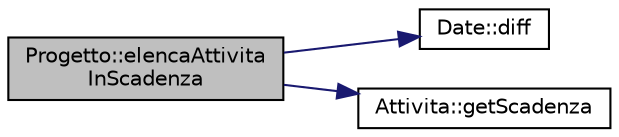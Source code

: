 digraph "Progetto::elencaAttivitaInScadenza"
{
 // LATEX_PDF_SIZE
  edge [fontname="Helvetica",fontsize="10",labelfontname="Helvetica",labelfontsize="10"];
  node [fontname="Helvetica",fontsize="10",shape=record];
  rankdir="LR";
  Node39 [label="Progetto::elencaAttivita\lInScadenza",height=0.2,width=0.4,color="black", fillcolor="grey75", style="filled", fontcolor="black",tooltip="elenco delle attivita' in scadenza prima di una specifica data del progetto"];
  Node39 -> Node40 [color="midnightblue",fontsize="10",style="solid",fontname="Helvetica"];
  Node40 [label="Date::diff",height=0.2,width=0.4,color="black", fillcolor="white", style="filled",URL="$class_date.html#acf0a50044c24f962c53ec23adf2a940d",tooltip=" "];
  Node39 -> Node41 [color="midnightblue",fontsize="10",style="solid",fontname="Helvetica"];
  Node41 [label="Attivita::getScadenza",height=0.2,width=0.4,color="black", fillcolor="white", style="filled",URL="$class_attivita.html#a1622c90b07bf0d640e092cb99adb0eff",tooltip="acquisizione della data di scadenza dell'attivita'"];
}
